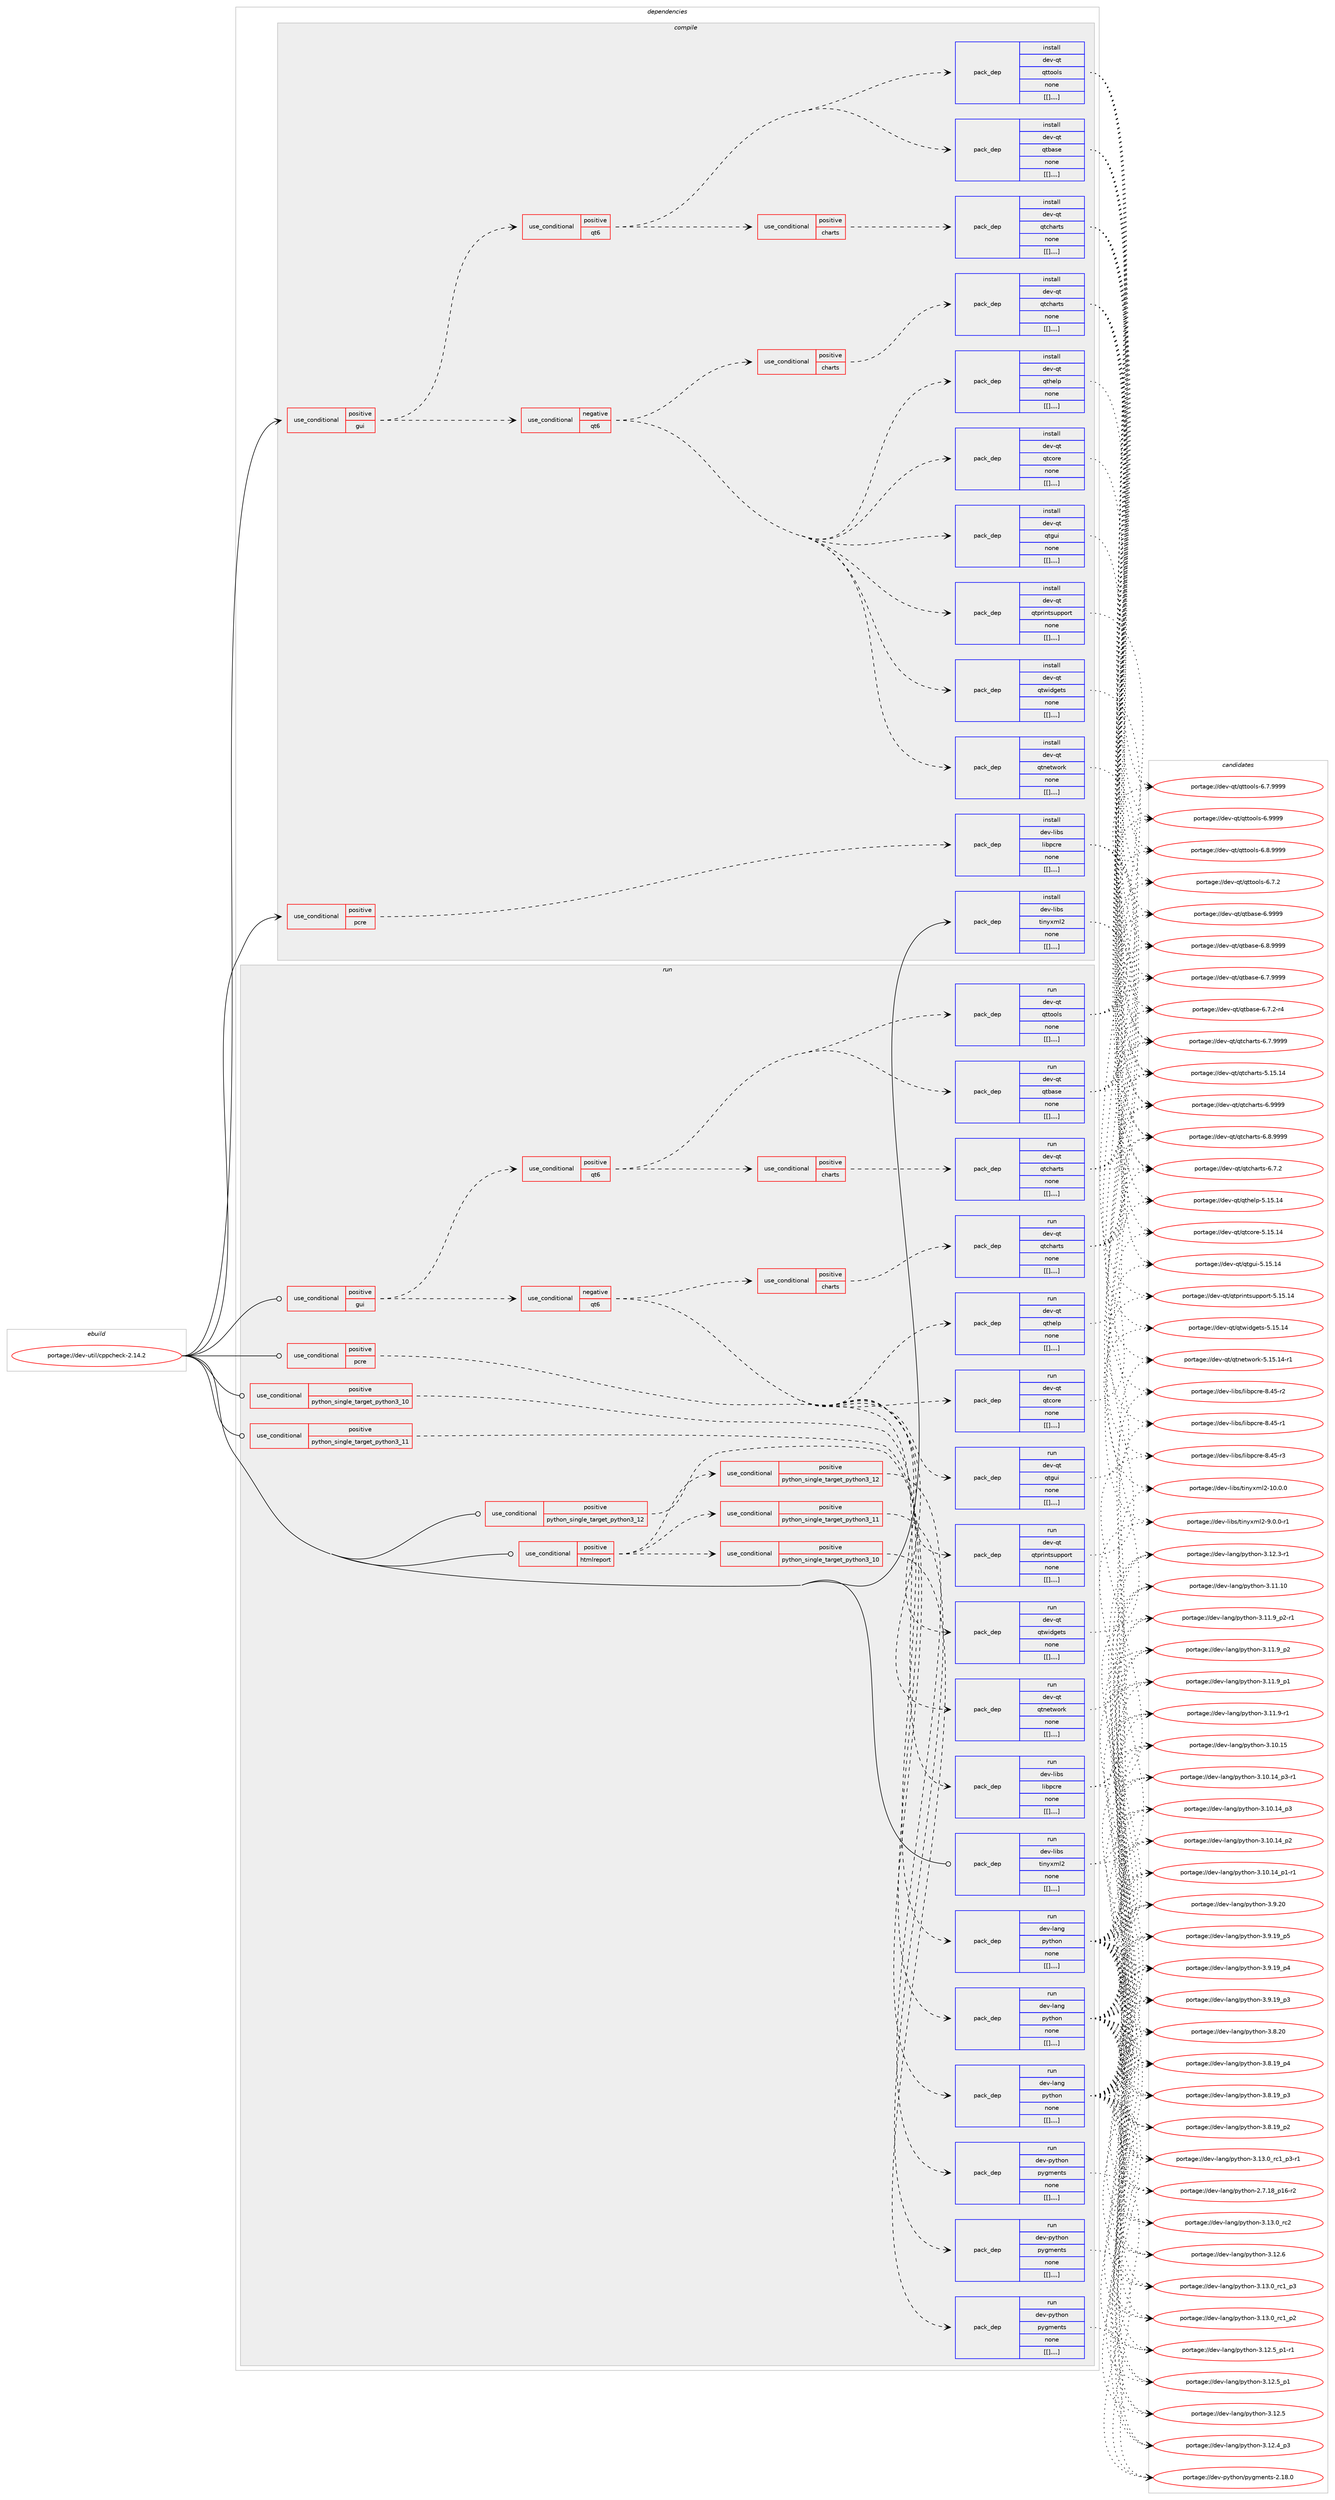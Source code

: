 digraph prolog {

# *************
# Graph options
# *************

newrank=true;
concentrate=true;
compound=true;
graph [rankdir=LR,fontname=Helvetica,fontsize=10,ranksep=1.5];#, ranksep=2.5, nodesep=0.2];
edge  [arrowhead=vee];
node  [fontname=Helvetica,fontsize=10];

# **********
# The ebuild
# **********

subgraph cluster_leftcol {
color=gray;
label=<<i>ebuild</i>>;
id [label="portage://dev-util/cppcheck-2.14.2", color=red, width=4, href="../dev-util/cppcheck-2.14.2.svg"];
}

# ****************
# The dependencies
# ****************

subgraph cluster_midcol {
color=gray;
label=<<i>dependencies</i>>;
subgraph cluster_compile {
fillcolor="#eeeeee";
style=filled;
label=<<i>compile</i>>;
subgraph cond61325 {
dependency215950 [label=<<TABLE BORDER="0" CELLBORDER="1" CELLSPACING="0" CELLPADDING="4"><TR><TD ROWSPAN="3" CELLPADDING="10">use_conditional</TD></TR><TR><TD>positive</TD></TR><TR><TD>gui</TD></TR></TABLE>>, shape=none, color=red];
subgraph cond61326 {
dependency215951 [label=<<TABLE BORDER="0" CELLBORDER="1" CELLSPACING="0" CELLPADDING="4"><TR><TD ROWSPAN="3" CELLPADDING="10">use_conditional</TD></TR><TR><TD>positive</TD></TR><TR><TD>qt6</TD></TR></TABLE>>, shape=none, color=red];
subgraph pack153229 {
dependency215952 [label=<<TABLE BORDER="0" CELLBORDER="1" CELLSPACING="0" CELLPADDING="4" WIDTH="220"><TR><TD ROWSPAN="6" CELLPADDING="30">pack_dep</TD></TR><TR><TD WIDTH="110">install</TD></TR><TR><TD>dev-qt</TD></TR><TR><TD>qtbase</TD></TR><TR><TD>none</TD></TR><TR><TD>[[],,,,]</TD></TR></TABLE>>, shape=none, color=blue];
}
dependency215951:e -> dependency215952:w [weight=20,style="dashed",arrowhead="vee"];
subgraph pack153230 {
dependency215953 [label=<<TABLE BORDER="0" CELLBORDER="1" CELLSPACING="0" CELLPADDING="4" WIDTH="220"><TR><TD ROWSPAN="6" CELLPADDING="30">pack_dep</TD></TR><TR><TD WIDTH="110">install</TD></TR><TR><TD>dev-qt</TD></TR><TR><TD>qttools</TD></TR><TR><TD>none</TD></TR><TR><TD>[[],,,,]</TD></TR></TABLE>>, shape=none, color=blue];
}
dependency215951:e -> dependency215953:w [weight=20,style="dashed",arrowhead="vee"];
subgraph cond61327 {
dependency215954 [label=<<TABLE BORDER="0" CELLBORDER="1" CELLSPACING="0" CELLPADDING="4"><TR><TD ROWSPAN="3" CELLPADDING="10">use_conditional</TD></TR><TR><TD>positive</TD></TR><TR><TD>charts</TD></TR></TABLE>>, shape=none, color=red];
subgraph pack153231 {
dependency215955 [label=<<TABLE BORDER="0" CELLBORDER="1" CELLSPACING="0" CELLPADDING="4" WIDTH="220"><TR><TD ROWSPAN="6" CELLPADDING="30">pack_dep</TD></TR><TR><TD WIDTH="110">install</TD></TR><TR><TD>dev-qt</TD></TR><TR><TD>qtcharts</TD></TR><TR><TD>none</TD></TR><TR><TD>[[],,,,]</TD></TR></TABLE>>, shape=none, color=blue];
}
dependency215954:e -> dependency215955:w [weight=20,style="dashed",arrowhead="vee"];
}
dependency215951:e -> dependency215954:w [weight=20,style="dashed",arrowhead="vee"];
}
dependency215950:e -> dependency215951:w [weight=20,style="dashed",arrowhead="vee"];
subgraph cond61328 {
dependency215956 [label=<<TABLE BORDER="0" CELLBORDER="1" CELLSPACING="0" CELLPADDING="4"><TR><TD ROWSPAN="3" CELLPADDING="10">use_conditional</TD></TR><TR><TD>negative</TD></TR><TR><TD>qt6</TD></TR></TABLE>>, shape=none, color=red];
subgraph pack153232 {
dependency215957 [label=<<TABLE BORDER="0" CELLBORDER="1" CELLSPACING="0" CELLPADDING="4" WIDTH="220"><TR><TD ROWSPAN="6" CELLPADDING="30">pack_dep</TD></TR><TR><TD WIDTH="110">install</TD></TR><TR><TD>dev-qt</TD></TR><TR><TD>qtcore</TD></TR><TR><TD>none</TD></TR><TR><TD>[[],,,,]</TD></TR></TABLE>>, shape=none, color=blue];
}
dependency215956:e -> dependency215957:w [weight=20,style="dashed",arrowhead="vee"];
subgraph pack153233 {
dependency215958 [label=<<TABLE BORDER="0" CELLBORDER="1" CELLSPACING="0" CELLPADDING="4" WIDTH="220"><TR><TD ROWSPAN="6" CELLPADDING="30">pack_dep</TD></TR><TR><TD WIDTH="110">install</TD></TR><TR><TD>dev-qt</TD></TR><TR><TD>qtgui</TD></TR><TR><TD>none</TD></TR><TR><TD>[[],,,,]</TD></TR></TABLE>>, shape=none, color=blue];
}
dependency215956:e -> dependency215958:w [weight=20,style="dashed",arrowhead="vee"];
subgraph pack153234 {
dependency215959 [label=<<TABLE BORDER="0" CELLBORDER="1" CELLSPACING="0" CELLPADDING="4" WIDTH="220"><TR><TD ROWSPAN="6" CELLPADDING="30">pack_dep</TD></TR><TR><TD WIDTH="110">install</TD></TR><TR><TD>dev-qt</TD></TR><TR><TD>qthelp</TD></TR><TR><TD>none</TD></TR><TR><TD>[[],,,,]</TD></TR></TABLE>>, shape=none, color=blue];
}
dependency215956:e -> dependency215959:w [weight=20,style="dashed",arrowhead="vee"];
subgraph pack153235 {
dependency215960 [label=<<TABLE BORDER="0" CELLBORDER="1" CELLSPACING="0" CELLPADDING="4" WIDTH="220"><TR><TD ROWSPAN="6" CELLPADDING="30">pack_dep</TD></TR><TR><TD WIDTH="110">install</TD></TR><TR><TD>dev-qt</TD></TR><TR><TD>qtnetwork</TD></TR><TR><TD>none</TD></TR><TR><TD>[[],,,,]</TD></TR></TABLE>>, shape=none, color=blue];
}
dependency215956:e -> dependency215960:w [weight=20,style="dashed",arrowhead="vee"];
subgraph pack153236 {
dependency215961 [label=<<TABLE BORDER="0" CELLBORDER="1" CELLSPACING="0" CELLPADDING="4" WIDTH="220"><TR><TD ROWSPAN="6" CELLPADDING="30">pack_dep</TD></TR><TR><TD WIDTH="110">install</TD></TR><TR><TD>dev-qt</TD></TR><TR><TD>qtprintsupport</TD></TR><TR><TD>none</TD></TR><TR><TD>[[],,,,]</TD></TR></TABLE>>, shape=none, color=blue];
}
dependency215956:e -> dependency215961:w [weight=20,style="dashed",arrowhead="vee"];
subgraph pack153237 {
dependency215962 [label=<<TABLE BORDER="0" CELLBORDER="1" CELLSPACING="0" CELLPADDING="4" WIDTH="220"><TR><TD ROWSPAN="6" CELLPADDING="30">pack_dep</TD></TR><TR><TD WIDTH="110">install</TD></TR><TR><TD>dev-qt</TD></TR><TR><TD>qtwidgets</TD></TR><TR><TD>none</TD></TR><TR><TD>[[],,,,]</TD></TR></TABLE>>, shape=none, color=blue];
}
dependency215956:e -> dependency215962:w [weight=20,style="dashed",arrowhead="vee"];
subgraph cond61329 {
dependency215963 [label=<<TABLE BORDER="0" CELLBORDER="1" CELLSPACING="0" CELLPADDING="4"><TR><TD ROWSPAN="3" CELLPADDING="10">use_conditional</TD></TR><TR><TD>positive</TD></TR><TR><TD>charts</TD></TR></TABLE>>, shape=none, color=red];
subgraph pack153238 {
dependency215964 [label=<<TABLE BORDER="0" CELLBORDER="1" CELLSPACING="0" CELLPADDING="4" WIDTH="220"><TR><TD ROWSPAN="6" CELLPADDING="30">pack_dep</TD></TR><TR><TD WIDTH="110">install</TD></TR><TR><TD>dev-qt</TD></TR><TR><TD>qtcharts</TD></TR><TR><TD>none</TD></TR><TR><TD>[[],,,,]</TD></TR></TABLE>>, shape=none, color=blue];
}
dependency215963:e -> dependency215964:w [weight=20,style="dashed",arrowhead="vee"];
}
dependency215956:e -> dependency215963:w [weight=20,style="dashed",arrowhead="vee"];
}
dependency215950:e -> dependency215956:w [weight=20,style="dashed",arrowhead="vee"];
}
id:e -> dependency215950:w [weight=20,style="solid",arrowhead="vee"];
subgraph cond61330 {
dependency215965 [label=<<TABLE BORDER="0" CELLBORDER="1" CELLSPACING="0" CELLPADDING="4"><TR><TD ROWSPAN="3" CELLPADDING="10">use_conditional</TD></TR><TR><TD>positive</TD></TR><TR><TD>pcre</TD></TR></TABLE>>, shape=none, color=red];
subgraph pack153239 {
dependency215966 [label=<<TABLE BORDER="0" CELLBORDER="1" CELLSPACING="0" CELLPADDING="4" WIDTH="220"><TR><TD ROWSPAN="6" CELLPADDING="30">pack_dep</TD></TR><TR><TD WIDTH="110">install</TD></TR><TR><TD>dev-libs</TD></TR><TR><TD>libpcre</TD></TR><TR><TD>none</TD></TR><TR><TD>[[],,,,]</TD></TR></TABLE>>, shape=none, color=blue];
}
dependency215965:e -> dependency215966:w [weight=20,style="dashed",arrowhead="vee"];
}
id:e -> dependency215965:w [weight=20,style="solid",arrowhead="vee"];
subgraph pack153240 {
dependency215967 [label=<<TABLE BORDER="0" CELLBORDER="1" CELLSPACING="0" CELLPADDING="4" WIDTH="220"><TR><TD ROWSPAN="6" CELLPADDING="30">pack_dep</TD></TR><TR><TD WIDTH="110">install</TD></TR><TR><TD>dev-libs</TD></TR><TR><TD>tinyxml2</TD></TR><TR><TD>none</TD></TR><TR><TD>[[],,,,]</TD></TR></TABLE>>, shape=none, color=blue];
}
id:e -> dependency215967:w [weight=20,style="solid",arrowhead="vee"];
}
subgraph cluster_compileandrun {
fillcolor="#eeeeee";
style=filled;
label=<<i>compile and run</i>>;
}
subgraph cluster_run {
fillcolor="#eeeeee";
style=filled;
label=<<i>run</i>>;
subgraph cond61331 {
dependency215968 [label=<<TABLE BORDER="0" CELLBORDER="1" CELLSPACING="0" CELLPADDING="4"><TR><TD ROWSPAN="3" CELLPADDING="10">use_conditional</TD></TR><TR><TD>positive</TD></TR><TR><TD>gui</TD></TR></TABLE>>, shape=none, color=red];
subgraph cond61332 {
dependency215969 [label=<<TABLE BORDER="0" CELLBORDER="1" CELLSPACING="0" CELLPADDING="4"><TR><TD ROWSPAN="3" CELLPADDING="10">use_conditional</TD></TR><TR><TD>positive</TD></TR><TR><TD>qt6</TD></TR></TABLE>>, shape=none, color=red];
subgraph pack153241 {
dependency215970 [label=<<TABLE BORDER="0" CELLBORDER="1" CELLSPACING="0" CELLPADDING="4" WIDTH="220"><TR><TD ROWSPAN="6" CELLPADDING="30">pack_dep</TD></TR><TR><TD WIDTH="110">run</TD></TR><TR><TD>dev-qt</TD></TR><TR><TD>qtbase</TD></TR><TR><TD>none</TD></TR><TR><TD>[[],,,,]</TD></TR></TABLE>>, shape=none, color=blue];
}
dependency215969:e -> dependency215970:w [weight=20,style="dashed",arrowhead="vee"];
subgraph pack153242 {
dependency215971 [label=<<TABLE BORDER="0" CELLBORDER="1" CELLSPACING="0" CELLPADDING="4" WIDTH="220"><TR><TD ROWSPAN="6" CELLPADDING="30">pack_dep</TD></TR><TR><TD WIDTH="110">run</TD></TR><TR><TD>dev-qt</TD></TR><TR><TD>qttools</TD></TR><TR><TD>none</TD></TR><TR><TD>[[],,,,]</TD></TR></TABLE>>, shape=none, color=blue];
}
dependency215969:e -> dependency215971:w [weight=20,style="dashed",arrowhead="vee"];
subgraph cond61333 {
dependency215972 [label=<<TABLE BORDER="0" CELLBORDER="1" CELLSPACING="0" CELLPADDING="4"><TR><TD ROWSPAN="3" CELLPADDING="10">use_conditional</TD></TR><TR><TD>positive</TD></TR><TR><TD>charts</TD></TR></TABLE>>, shape=none, color=red];
subgraph pack153243 {
dependency215973 [label=<<TABLE BORDER="0" CELLBORDER="1" CELLSPACING="0" CELLPADDING="4" WIDTH="220"><TR><TD ROWSPAN="6" CELLPADDING="30">pack_dep</TD></TR><TR><TD WIDTH="110">run</TD></TR><TR><TD>dev-qt</TD></TR><TR><TD>qtcharts</TD></TR><TR><TD>none</TD></TR><TR><TD>[[],,,,]</TD></TR></TABLE>>, shape=none, color=blue];
}
dependency215972:e -> dependency215973:w [weight=20,style="dashed",arrowhead="vee"];
}
dependency215969:e -> dependency215972:w [weight=20,style="dashed",arrowhead="vee"];
}
dependency215968:e -> dependency215969:w [weight=20,style="dashed",arrowhead="vee"];
subgraph cond61334 {
dependency215974 [label=<<TABLE BORDER="0" CELLBORDER="1" CELLSPACING="0" CELLPADDING="4"><TR><TD ROWSPAN="3" CELLPADDING="10">use_conditional</TD></TR><TR><TD>negative</TD></TR><TR><TD>qt6</TD></TR></TABLE>>, shape=none, color=red];
subgraph pack153244 {
dependency215975 [label=<<TABLE BORDER="0" CELLBORDER="1" CELLSPACING="0" CELLPADDING="4" WIDTH="220"><TR><TD ROWSPAN="6" CELLPADDING="30">pack_dep</TD></TR><TR><TD WIDTH="110">run</TD></TR><TR><TD>dev-qt</TD></TR><TR><TD>qtcore</TD></TR><TR><TD>none</TD></TR><TR><TD>[[],,,,]</TD></TR></TABLE>>, shape=none, color=blue];
}
dependency215974:e -> dependency215975:w [weight=20,style="dashed",arrowhead="vee"];
subgraph pack153245 {
dependency215976 [label=<<TABLE BORDER="0" CELLBORDER="1" CELLSPACING="0" CELLPADDING="4" WIDTH="220"><TR><TD ROWSPAN="6" CELLPADDING="30">pack_dep</TD></TR><TR><TD WIDTH="110">run</TD></TR><TR><TD>dev-qt</TD></TR><TR><TD>qtgui</TD></TR><TR><TD>none</TD></TR><TR><TD>[[],,,,]</TD></TR></TABLE>>, shape=none, color=blue];
}
dependency215974:e -> dependency215976:w [weight=20,style="dashed",arrowhead="vee"];
subgraph pack153246 {
dependency215977 [label=<<TABLE BORDER="0" CELLBORDER="1" CELLSPACING="0" CELLPADDING="4" WIDTH="220"><TR><TD ROWSPAN="6" CELLPADDING="30">pack_dep</TD></TR><TR><TD WIDTH="110">run</TD></TR><TR><TD>dev-qt</TD></TR><TR><TD>qthelp</TD></TR><TR><TD>none</TD></TR><TR><TD>[[],,,,]</TD></TR></TABLE>>, shape=none, color=blue];
}
dependency215974:e -> dependency215977:w [weight=20,style="dashed",arrowhead="vee"];
subgraph pack153247 {
dependency215978 [label=<<TABLE BORDER="0" CELLBORDER="1" CELLSPACING="0" CELLPADDING="4" WIDTH="220"><TR><TD ROWSPAN="6" CELLPADDING="30">pack_dep</TD></TR><TR><TD WIDTH="110">run</TD></TR><TR><TD>dev-qt</TD></TR><TR><TD>qtnetwork</TD></TR><TR><TD>none</TD></TR><TR><TD>[[],,,,]</TD></TR></TABLE>>, shape=none, color=blue];
}
dependency215974:e -> dependency215978:w [weight=20,style="dashed",arrowhead="vee"];
subgraph pack153248 {
dependency215979 [label=<<TABLE BORDER="0" CELLBORDER="1" CELLSPACING="0" CELLPADDING="4" WIDTH="220"><TR><TD ROWSPAN="6" CELLPADDING="30">pack_dep</TD></TR><TR><TD WIDTH="110">run</TD></TR><TR><TD>dev-qt</TD></TR><TR><TD>qtprintsupport</TD></TR><TR><TD>none</TD></TR><TR><TD>[[],,,,]</TD></TR></TABLE>>, shape=none, color=blue];
}
dependency215974:e -> dependency215979:w [weight=20,style="dashed",arrowhead="vee"];
subgraph pack153249 {
dependency215980 [label=<<TABLE BORDER="0" CELLBORDER="1" CELLSPACING="0" CELLPADDING="4" WIDTH="220"><TR><TD ROWSPAN="6" CELLPADDING="30">pack_dep</TD></TR><TR><TD WIDTH="110">run</TD></TR><TR><TD>dev-qt</TD></TR><TR><TD>qtwidgets</TD></TR><TR><TD>none</TD></TR><TR><TD>[[],,,,]</TD></TR></TABLE>>, shape=none, color=blue];
}
dependency215974:e -> dependency215980:w [weight=20,style="dashed",arrowhead="vee"];
subgraph cond61335 {
dependency215981 [label=<<TABLE BORDER="0" CELLBORDER="1" CELLSPACING="0" CELLPADDING="4"><TR><TD ROWSPAN="3" CELLPADDING="10">use_conditional</TD></TR><TR><TD>positive</TD></TR><TR><TD>charts</TD></TR></TABLE>>, shape=none, color=red];
subgraph pack153250 {
dependency215982 [label=<<TABLE BORDER="0" CELLBORDER="1" CELLSPACING="0" CELLPADDING="4" WIDTH="220"><TR><TD ROWSPAN="6" CELLPADDING="30">pack_dep</TD></TR><TR><TD WIDTH="110">run</TD></TR><TR><TD>dev-qt</TD></TR><TR><TD>qtcharts</TD></TR><TR><TD>none</TD></TR><TR><TD>[[],,,,]</TD></TR></TABLE>>, shape=none, color=blue];
}
dependency215981:e -> dependency215982:w [weight=20,style="dashed",arrowhead="vee"];
}
dependency215974:e -> dependency215981:w [weight=20,style="dashed",arrowhead="vee"];
}
dependency215968:e -> dependency215974:w [weight=20,style="dashed",arrowhead="vee"];
}
id:e -> dependency215968:w [weight=20,style="solid",arrowhead="odot"];
subgraph cond61336 {
dependency215983 [label=<<TABLE BORDER="0" CELLBORDER="1" CELLSPACING="0" CELLPADDING="4"><TR><TD ROWSPAN="3" CELLPADDING="10">use_conditional</TD></TR><TR><TD>positive</TD></TR><TR><TD>htmlreport</TD></TR></TABLE>>, shape=none, color=red];
subgraph cond61337 {
dependency215984 [label=<<TABLE BORDER="0" CELLBORDER="1" CELLSPACING="0" CELLPADDING="4"><TR><TD ROWSPAN="3" CELLPADDING="10">use_conditional</TD></TR><TR><TD>positive</TD></TR><TR><TD>python_single_target_python3_10</TD></TR></TABLE>>, shape=none, color=red];
subgraph pack153251 {
dependency215985 [label=<<TABLE BORDER="0" CELLBORDER="1" CELLSPACING="0" CELLPADDING="4" WIDTH="220"><TR><TD ROWSPAN="6" CELLPADDING="30">pack_dep</TD></TR><TR><TD WIDTH="110">run</TD></TR><TR><TD>dev-python</TD></TR><TR><TD>pygments</TD></TR><TR><TD>none</TD></TR><TR><TD>[[],,,,]</TD></TR></TABLE>>, shape=none, color=blue];
}
dependency215984:e -> dependency215985:w [weight=20,style="dashed",arrowhead="vee"];
}
dependency215983:e -> dependency215984:w [weight=20,style="dashed",arrowhead="vee"];
subgraph cond61338 {
dependency215986 [label=<<TABLE BORDER="0" CELLBORDER="1" CELLSPACING="0" CELLPADDING="4"><TR><TD ROWSPAN="3" CELLPADDING="10">use_conditional</TD></TR><TR><TD>positive</TD></TR><TR><TD>python_single_target_python3_11</TD></TR></TABLE>>, shape=none, color=red];
subgraph pack153252 {
dependency215987 [label=<<TABLE BORDER="0" CELLBORDER="1" CELLSPACING="0" CELLPADDING="4" WIDTH="220"><TR><TD ROWSPAN="6" CELLPADDING="30">pack_dep</TD></TR><TR><TD WIDTH="110">run</TD></TR><TR><TD>dev-python</TD></TR><TR><TD>pygments</TD></TR><TR><TD>none</TD></TR><TR><TD>[[],,,,]</TD></TR></TABLE>>, shape=none, color=blue];
}
dependency215986:e -> dependency215987:w [weight=20,style="dashed",arrowhead="vee"];
}
dependency215983:e -> dependency215986:w [weight=20,style="dashed",arrowhead="vee"];
subgraph cond61339 {
dependency215988 [label=<<TABLE BORDER="0" CELLBORDER="1" CELLSPACING="0" CELLPADDING="4"><TR><TD ROWSPAN="3" CELLPADDING="10">use_conditional</TD></TR><TR><TD>positive</TD></TR><TR><TD>python_single_target_python3_12</TD></TR></TABLE>>, shape=none, color=red];
subgraph pack153253 {
dependency215989 [label=<<TABLE BORDER="0" CELLBORDER="1" CELLSPACING="0" CELLPADDING="4" WIDTH="220"><TR><TD ROWSPAN="6" CELLPADDING="30">pack_dep</TD></TR><TR><TD WIDTH="110">run</TD></TR><TR><TD>dev-python</TD></TR><TR><TD>pygments</TD></TR><TR><TD>none</TD></TR><TR><TD>[[],,,,]</TD></TR></TABLE>>, shape=none, color=blue];
}
dependency215988:e -> dependency215989:w [weight=20,style="dashed",arrowhead="vee"];
}
dependency215983:e -> dependency215988:w [weight=20,style="dashed",arrowhead="vee"];
}
id:e -> dependency215983:w [weight=20,style="solid",arrowhead="odot"];
subgraph cond61340 {
dependency215990 [label=<<TABLE BORDER="0" CELLBORDER="1" CELLSPACING="0" CELLPADDING="4"><TR><TD ROWSPAN="3" CELLPADDING="10">use_conditional</TD></TR><TR><TD>positive</TD></TR><TR><TD>pcre</TD></TR></TABLE>>, shape=none, color=red];
subgraph pack153254 {
dependency215991 [label=<<TABLE BORDER="0" CELLBORDER="1" CELLSPACING="0" CELLPADDING="4" WIDTH="220"><TR><TD ROWSPAN="6" CELLPADDING="30">pack_dep</TD></TR><TR><TD WIDTH="110">run</TD></TR><TR><TD>dev-libs</TD></TR><TR><TD>libpcre</TD></TR><TR><TD>none</TD></TR><TR><TD>[[],,,,]</TD></TR></TABLE>>, shape=none, color=blue];
}
dependency215990:e -> dependency215991:w [weight=20,style="dashed",arrowhead="vee"];
}
id:e -> dependency215990:w [weight=20,style="solid",arrowhead="odot"];
subgraph cond61341 {
dependency215992 [label=<<TABLE BORDER="0" CELLBORDER="1" CELLSPACING="0" CELLPADDING="4"><TR><TD ROWSPAN="3" CELLPADDING="10">use_conditional</TD></TR><TR><TD>positive</TD></TR><TR><TD>python_single_target_python3_10</TD></TR></TABLE>>, shape=none, color=red];
subgraph pack153255 {
dependency215993 [label=<<TABLE BORDER="0" CELLBORDER="1" CELLSPACING="0" CELLPADDING="4" WIDTH="220"><TR><TD ROWSPAN="6" CELLPADDING="30">pack_dep</TD></TR><TR><TD WIDTH="110">run</TD></TR><TR><TD>dev-lang</TD></TR><TR><TD>python</TD></TR><TR><TD>none</TD></TR><TR><TD>[[],,,,]</TD></TR></TABLE>>, shape=none, color=blue];
}
dependency215992:e -> dependency215993:w [weight=20,style="dashed",arrowhead="vee"];
}
id:e -> dependency215992:w [weight=20,style="solid",arrowhead="odot"];
subgraph cond61342 {
dependency215994 [label=<<TABLE BORDER="0" CELLBORDER="1" CELLSPACING="0" CELLPADDING="4"><TR><TD ROWSPAN="3" CELLPADDING="10">use_conditional</TD></TR><TR><TD>positive</TD></TR><TR><TD>python_single_target_python3_11</TD></TR></TABLE>>, shape=none, color=red];
subgraph pack153256 {
dependency215995 [label=<<TABLE BORDER="0" CELLBORDER="1" CELLSPACING="0" CELLPADDING="4" WIDTH="220"><TR><TD ROWSPAN="6" CELLPADDING="30">pack_dep</TD></TR><TR><TD WIDTH="110">run</TD></TR><TR><TD>dev-lang</TD></TR><TR><TD>python</TD></TR><TR><TD>none</TD></TR><TR><TD>[[],,,,]</TD></TR></TABLE>>, shape=none, color=blue];
}
dependency215994:e -> dependency215995:w [weight=20,style="dashed",arrowhead="vee"];
}
id:e -> dependency215994:w [weight=20,style="solid",arrowhead="odot"];
subgraph cond61343 {
dependency215996 [label=<<TABLE BORDER="0" CELLBORDER="1" CELLSPACING="0" CELLPADDING="4"><TR><TD ROWSPAN="3" CELLPADDING="10">use_conditional</TD></TR><TR><TD>positive</TD></TR><TR><TD>python_single_target_python3_12</TD></TR></TABLE>>, shape=none, color=red];
subgraph pack153257 {
dependency215997 [label=<<TABLE BORDER="0" CELLBORDER="1" CELLSPACING="0" CELLPADDING="4" WIDTH="220"><TR><TD ROWSPAN="6" CELLPADDING="30">pack_dep</TD></TR><TR><TD WIDTH="110">run</TD></TR><TR><TD>dev-lang</TD></TR><TR><TD>python</TD></TR><TR><TD>none</TD></TR><TR><TD>[[],,,,]</TD></TR></TABLE>>, shape=none, color=blue];
}
dependency215996:e -> dependency215997:w [weight=20,style="dashed",arrowhead="vee"];
}
id:e -> dependency215996:w [weight=20,style="solid",arrowhead="odot"];
subgraph pack153258 {
dependency215998 [label=<<TABLE BORDER="0" CELLBORDER="1" CELLSPACING="0" CELLPADDING="4" WIDTH="220"><TR><TD ROWSPAN="6" CELLPADDING="30">pack_dep</TD></TR><TR><TD WIDTH="110">run</TD></TR><TR><TD>dev-libs</TD></TR><TR><TD>tinyxml2</TD></TR><TR><TD>none</TD></TR><TR><TD>[[],,,,]</TD></TR></TABLE>>, shape=none, color=blue];
}
id:e -> dependency215998:w [weight=20,style="solid",arrowhead="odot"];
}
}

# **************
# The candidates
# **************

subgraph cluster_choices {
rank=same;
color=gray;
label=<<i>candidates</i>>;

subgraph choice153229 {
color=black;
nodesep=1;
choice1001011184511311647113116989711510145544657575757 [label="portage://dev-qt/qtbase-6.9999", color=red, width=4,href="../dev-qt/qtbase-6.9999.svg"];
choice10010111845113116471131169897115101455446564657575757 [label="portage://dev-qt/qtbase-6.8.9999", color=red, width=4,href="../dev-qt/qtbase-6.8.9999.svg"];
choice10010111845113116471131169897115101455446554657575757 [label="portage://dev-qt/qtbase-6.7.9999", color=red, width=4,href="../dev-qt/qtbase-6.7.9999.svg"];
choice100101118451131164711311698971151014554465546504511452 [label="portage://dev-qt/qtbase-6.7.2-r4", color=red, width=4,href="../dev-qt/qtbase-6.7.2-r4.svg"];
dependency215952:e -> choice1001011184511311647113116989711510145544657575757:w [style=dotted,weight="100"];
dependency215952:e -> choice10010111845113116471131169897115101455446564657575757:w [style=dotted,weight="100"];
dependency215952:e -> choice10010111845113116471131169897115101455446554657575757:w [style=dotted,weight="100"];
dependency215952:e -> choice100101118451131164711311698971151014554465546504511452:w [style=dotted,weight="100"];
}
subgraph choice153230 {
color=black;
nodesep=1;
choice100101118451131164711311611611111110811545544657575757 [label="portage://dev-qt/qttools-6.9999", color=red, width=4,href="../dev-qt/qttools-6.9999.svg"];
choice1001011184511311647113116116111111108115455446564657575757 [label="portage://dev-qt/qttools-6.8.9999", color=red, width=4,href="../dev-qt/qttools-6.8.9999.svg"];
choice1001011184511311647113116116111111108115455446554657575757 [label="portage://dev-qt/qttools-6.7.9999", color=red, width=4,href="../dev-qt/qttools-6.7.9999.svg"];
choice1001011184511311647113116116111111108115455446554650 [label="portage://dev-qt/qttools-6.7.2", color=red, width=4,href="../dev-qt/qttools-6.7.2.svg"];
dependency215953:e -> choice100101118451131164711311611611111110811545544657575757:w [style=dotted,weight="100"];
dependency215953:e -> choice1001011184511311647113116116111111108115455446564657575757:w [style=dotted,weight="100"];
dependency215953:e -> choice1001011184511311647113116116111111108115455446554657575757:w [style=dotted,weight="100"];
dependency215953:e -> choice1001011184511311647113116116111111108115455446554650:w [style=dotted,weight="100"];
}
subgraph choice153231 {
color=black;
nodesep=1;
choice1001011184511311647113116991049711411611545544657575757 [label="portage://dev-qt/qtcharts-6.9999", color=red, width=4,href="../dev-qt/qtcharts-6.9999.svg"];
choice10010111845113116471131169910497114116115455446564657575757 [label="portage://dev-qt/qtcharts-6.8.9999", color=red, width=4,href="../dev-qt/qtcharts-6.8.9999.svg"];
choice10010111845113116471131169910497114116115455446554657575757 [label="portage://dev-qt/qtcharts-6.7.9999", color=red, width=4,href="../dev-qt/qtcharts-6.7.9999.svg"];
choice10010111845113116471131169910497114116115455446554650 [label="portage://dev-qt/qtcharts-6.7.2", color=red, width=4,href="../dev-qt/qtcharts-6.7.2.svg"];
choice100101118451131164711311699104971141161154553464953464952 [label="portage://dev-qt/qtcharts-5.15.14", color=red, width=4,href="../dev-qt/qtcharts-5.15.14.svg"];
dependency215955:e -> choice1001011184511311647113116991049711411611545544657575757:w [style=dotted,weight="100"];
dependency215955:e -> choice10010111845113116471131169910497114116115455446564657575757:w [style=dotted,weight="100"];
dependency215955:e -> choice10010111845113116471131169910497114116115455446554657575757:w [style=dotted,weight="100"];
dependency215955:e -> choice10010111845113116471131169910497114116115455446554650:w [style=dotted,weight="100"];
dependency215955:e -> choice100101118451131164711311699104971141161154553464953464952:w [style=dotted,weight="100"];
}
subgraph choice153232 {
color=black;
nodesep=1;
choice1001011184511311647113116991111141014553464953464952 [label="portage://dev-qt/qtcore-5.15.14", color=red, width=4,href="../dev-qt/qtcore-5.15.14.svg"];
dependency215957:e -> choice1001011184511311647113116991111141014553464953464952:w [style=dotted,weight="100"];
}
subgraph choice153233 {
color=black;
nodesep=1;
choice10010111845113116471131161031171054553464953464952 [label="portage://dev-qt/qtgui-5.15.14", color=red, width=4,href="../dev-qt/qtgui-5.15.14.svg"];
dependency215958:e -> choice10010111845113116471131161031171054553464953464952:w [style=dotted,weight="100"];
}
subgraph choice153234 {
color=black;
nodesep=1;
choice10010111845113116471131161041011081124553464953464952 [label="portage://dev-qt/qthelp-5.15.14", color=red, width=4,href="../dev-qt/qthelp-5.15.14.svg"];
dependency215959:e -> choice10010111845113116471131161041011081124553464953464952:w [style=dotted,weight="100"];
}
subgraph choice153235 {
color=black;
nodesep=1;
choice100101118451131164711311611010111611911111410745534649534649524511449 [label="portage://dev-qt/qtnetwork-5.15.14-r1", color=red, width=4,href="../dev-qt/qtnetwork-5.15.14-r1.svg"];
dependency215960:e -> choice100101118451131164711311611010111611911111410745534649534649524511449:w [style=dotted,weight="100"];
}
subgraph choice153236 {
color=black;
nodesep=1;
choice10010111845113116471131161121141051101161151171121121111141164553464953464952 [label="portage://dev-qt/qtprintsupport-5.15.14", color=red, width=4,href="../dev-qt/qtprintsupport-5.15.14.svg"];
dependency215961:e -> choice10010111845113116471131161121141051101161151171121121111141164553464953464952:w [style=dotted,weight="100"];
}
subgraph choice153237 {
color=black;
nodesep=1;
choice10010111845113116471131161191051001031011161154553464953464952 [label="portage://dev-qt/qtwidgets-5.15.14", color=red, width=4,href="../dev-qt/qtwidgets-5.15.14.svg"];
dependency215962:e -> choice10010111845113116471131161191051001031011161154553464953464952:w [style=dotted,weight="100"];
}
subgraph choice153238 {
color=black;
nodesep=1;
choice1001011184511311647113116991049711411611545544657575757 [label="portage://dev-qt/qtcharts-6.9999", color=red, width=4,href="../dev-qt/qtcharts-6.9999.svg"];
choice10010111845113116471131169910497114116115455446564657575757 [label="portage://dev-qt/qtcharts-6.8.9999", color=red, width=4,href="../dev-qt/qtcharts-6.8.9999.svg"];
choice10010111845113116471131169910497114116115455446554657575757 [label="portage://dev-qt/qtcharts-6.7.9999", color=red, width=4,href="../dev-qt/qtcharts-6.7.9999.svg"];
choice10010111845113116471131169910497114116115455446554650 [label="portage://dev-qt/qtcharts-6.7.2", color=red, width=4,href="../dev-qt/qtcharts-6.7.2.svg"];
choice100101118451131164711311699104971141161154553464953464952 [label="portage://dev-qt/qtcharts-5.15.14", color=red, width=4,href="../dev-qt/qtcharts-5.15.14.svg"];
dependency215964:e -> choice1001011184511311647113116991049711411611545544657575757:w [style=dotted,weight="100"];
dependency215964:e -> choice10010111845113116471131169910497114116115455446564657575757:w [style=dotted,weight="100"];
dependency215964:e -> choice10010111845113116471131169910497114116115455446554657575757:w [style=dotted,weight="100"];
dependency215964:e -> choice10010111845113116471131169910497114116115455446554650:w [style=dotted,weight="100"];
dependency215964:e -> choice100101118451131164711311699104971141161154553464953464952:w [style=dotted,weight="100"];
}
subgraph choice153239 {
color=black;
nodesep=1;
choice100101118451081059811547108105981129911410145564652534511451 [label="portage://dev-libs/libpcre-8.45-r3", color=red, width=4,href="../dev-libs/libpcre-8.45-r3.svg"];
choice100101118451081059811547108105981129911410145564652534511450 [label="portage://dev-libs/libpcre-8.45-r2", color=red, width=4,href="../dev-libs/libpcre-8.45-r2.svg"];
choice100101118451081059811547108105981129911410145564652534511449 [label="portage://dev-libs/libpcre-8.45-r1", color=red, width=4,href="../dev-libs/libpcre-8.45-r1.svg"];
dependency215966:e -> choice100101118451081059811547108105981129911410145564652534511451:w [style=dotted,weight="100"];
dependency215966:e -> choice100101118451081059811547108105981129911410145564652534511450:w [style=dotted,weight="100"];
dependency215966:e -> choice100101118451081059811547108105981129911410145564652534511449:w [style=dotted,weight="100"];
}
subgraph choice153240 {
color=black;
nodesep=1;
choice1001011184510810598115471161051101211201091085045494846484648 [label="portage://dev-libs/tinyxml2-10.0.0", color=red, width=4,href="../dev-libs/tinyxml2-10.0.0.svg"];
choice100101118451081059811547116105110121120109108504557464846484511449 [label="portage://dev-libs/tinyxml2-9.0.0-r1", color=red, width=4,href="../dev-libs/tinyxml2-9.0.0-r1.svg"];
dependency215967:e -> choice1001011184510810598115471161051101211201091085045494846484648:w [style=dotted,weight="100"];
dependency215967:e -> choice100101118451081059811547116105110121120109108504557464846484511449:w [style=dotted,weight="100"];
}
subgraph choice153241 {
color=black;
nodesep=1;
choice1001011184511311647113116989711510145544657575757 [label="portage://dev-qt/qtbase-6.9999", color=red, width=4,href="../dev-qt/qtbase-6.9999.svg"];
choice10010111845113116471131169897115101455446564657575757 [label="portage://dev-qt/qtbase-6.8.9999", color=red, width=4,href="../dev-qt/qtbase-6.8.9999.svg"];
choice10010111845113116471131169897115101455446554657575757 [label="portage://dev-qt/qtbase-6.7.9999", color=red, width=4,href="../dev-qt/qtbase-6.7.9999.svg"];
choice100101118451131164711311698971151014554465546504511452 [label="portage://dev-qt/qtbase-6.7.2-r4", color=red, width=4,href="../dev-qt/qtbase-6.7.2-r4.svg"];
dependency215970:e -> choice1001011184511311647113116989711510145544657575757:w [style=dotted,weight="100"];
dependency215970:e -> choice10010111845113116471131169897115101455446564657575757:w [style=dotted,weight="100"];
dependency215970:e -> choice10010111845113116471131169897115101455446554657575757:w [style=dotted,weight="100"];
dependency215970:e -> choice100101118451131164711311698971151014554465546504511452:w [style=dotted,weight="100"];
}
subgraph choice153242 {
color=black;
nodesep=1;
choice100101118451131164711311611611111110811545544657575757 [label="portage://dev-qt/qttools-6.9999", color=red, width=4,href="../dev-qt/qttools-6.9999.svg"];
choice1001011184511311647113116116111111108115455446564657575757 [label="portage://dev-qt/qttools-6.8.9999", color=red, width=4,href="../dev-qt/qttools-6.8.9999.svg"];
choice1001011184511311647113116116111111108115455446554657575757 [label="portage://dev-qt/qttools-6.7.9999", color=red, width=4,href="../dev-qt/qttools-6.7.9999.svg"];
choice1001011184511311647113116116111111108115455446554650 [label="portage://dev-qt/qttools-6.7.2", color=red, width=4,href="../dev-qt/qttools-6.7.2.svg"];
dependency215971:e -> choice100101118451131164711311611611111110811545544657575757:w [style=dotted,weight="100"];
dependency215971:e -> choice1001011184511311647113116116111111108115455446564657575757:w [style=dotted,weight="100"];
dependency215971:e -> choice1001011184511311647113116116111111108115455446554657575757:w [style=dotted,weight="100"];
dependency215971:e -> choice1001011184511311647113116116111111108115455446554650:w [style=dotted,weight="100"];
}
subgraph choice153243 {
color=black;
nodesep=1;
choice1001011184511311647113116991049711411611545544657575757 [label="portage://dev-qt/qtcharts-6.9999", color=red, width=4,href="../dev-qt/qtcharts-6.9999.svg"];
choice10010111845113116471131169910497114116115455446564657575757 [label="portage://dev-qt/qtcharts-6.8.9999", color=red, width=4,href="../dev-qt/qtcharts-6.8.9999.svg"];
choice10010111845113116471131169910497114116115455446554657575757 [label="portage://dev-qt/qtcharts-6.7.9999", color=red, width=4,href="../dev-qt/qtcharts-6.7.9999.svg"];
choice10010111845113116471131169910497114116115455446554650 [label="portage://dev-qt/qtcharts-6.7.2", color=red, width=4,href="../dev-qt/qtcharts-6.7.2.svg"];
choice100101118451131164711311699104971141161154553464953464952 [label="portage://dev-qt/qtcharts-5.15.14", color=red, width=4,href="../dev-qt/qtcharts-5.15.14.svg"];
dependency215973:e -> choice1001011184511311647113116991049711411611545544657575757:w [style=dotted,weight="100"];
dependency215973:e -> choice10010111845113116471131169910497114116115455446564657575757:w [style=dotted,weight="100"];
dependency215973:e -> choice10010111845113116471131169910497114116115455446554657575757:w [style=dotted,weight="100"];
dependency215973:e -> choice10010111845113116471131169910497114116115455446554650:w [style=dotted,weight="100"];
dependency215973:e -> choice100101118451131164711311699104971141161154553464953464952:w [style=dotted,weight="100"];
}
subgraph choice153244 {
color=black;
nodesep=1;
choice1001011184511311647113116991111141014553464953464952 [label="portage://dev-qt/qtcore-5.15.14", color=red, width=4,href="../dev-qt/qtcore-5.15.14.svg"];
dependency215975:e -> choice1001011184511311647113116991111141014553464953464952:w [style=dotted,weight="100"];
}
subgraph choice153245 {
color=black;
nodesep=1;
choice10010111845113116471131161031171054553464953464952 [label="portage://dev-qt/qtgui-5.15.14", color=red, width=4,href="../dev-qt/qtgui-5.15.14.svg"];
dependency215976:e -> choice10010111845113116471131161031171054553464953464952:w [style=dotted,weight="100"];
}
subgraph choice153246 {
color=black;
nodesep=1;
choice10010111845113116471131161041011081124553464953464952 [label="portage://dev-qt/qthelp-5.15.14", color=red, width=4,href="../dev-qt/qthelp-5.15.14.svg"];
dependency215977:e -> choice10010111845113116471131161041011081124553464953464952:w [style=dotted,weight="100"];
}
subgraph choice153247 {
color=black;
nodesep=1;
choice100101118451131164711311611010111611911111410745534649534649524511449 [label="portage://dev-qt/qtnetwork-5.15.14-r1", color=red, width=4,href="../dev-qt/qtnetwork-5.15.14-r1.svg"];
dependency215978:e -> choice100101118451131164711311611010111611911111410745534649534649524511449:w [style=dotted,weight="100"];
}
subgraph choice153248 {
color=black;
nodesep=1;
choice10010111845113116471131161121141051101161151171121121111141164553464953464952 [label="portage://dev-qt/qtprintsupport-5.15.14", color=red, width=4,href="../dev-qt/qtprintsupport-5.15.14.svg"];
dependency215979:e -> choice10010111845113116471131161121141051101161151171121121111141164553464953464952:w [style=dotted,weight="100"];
}
subgraph choice153249 {
color=black;
nodesep=1;
choice10010111845113116471131161191051001031011161154553464953464952 [label="portage://dev-qt/qtwidgets-5.15.14", color=red, width=4,href="../dev-qt/qtwidgets-5.15.14.svg"];
dependency215980:e -> choice10010111845113116471131161191051001031011161154553464953464952:w [style=dotted,weight="100"];
}
subgraph choice153250 {
color=black;
nodesep=1;
choice1001011184511311647113116991049711411611545544657575757 [label="portage://dev-qt/qtcharts-6.9999", color=red, width=4,href="../dev-qt/qtcharts-6.9999.svg"];
choice10010111845113116471131169910497114116115455446564657575757 [label="portage://dev-qt/qtcharts-6.8.9999", color=red, width=4,href="../dev-qt/qtcharts-6.8.9999.svg"];
choice10010111845113116471131169910497114116115455446554657575757 [label="portage://dev-qt/qtcharts-6.7.9999", color=red, width=4,href="../dev-qt/qtcharts-6.7.9999.svg"];
choice10010111845113116471131169910497114116115455446554650 [label="portage://dev-qt/qtcharts-6.7.2", color=red, width=4,href="../dev-qt/qtcharts-6.7.2.svg"];
choice100101118451131164711311699104971141161154553464953464952 [label="portage://dev-qt/qtcharts-5.15.14", color=red, width=4,href="../dev-qt/qtcharts-5.15.14.svg"];
dependency215982:e -> choice1001011184511311647113116991049711411611545544657575757:w [style=dotted,weight="100"];
dependency215982:e -> choice10010111845113116471131169910497114116115455446564657575757:w [style=dotted,weight="100"];
dependency215982:e -> choice10010111845113116471131169910497114116115455446554657575757:w [style=dotted,weight="100"];
dependency215982:e -> choice10010111845113116471131169910497114116115455446554650:w [style=dotted,weight="100"];
dependency215982:e -> choice100101118451131164711311699104971141161154553464953464952:w [style=dotted,weight="100"];
}
subgraph choice153251 {
color=black;
nodesep=1;
choice100101118451121211161041111104711212110310910111011611545504649564648 [label="portage://dev-python/pygments-2.18.0", color=red, width=4,href="../dev-python/pygments-2.18.0.svg"];
dependency215985:e -> choice100101118451121211161041111104711212110310910111011611545504649564648:w [style=dotted,weight="100"];
}
subgraph choice153252 {
color=black;
nodesep=1;
choice100101118451121211161041111104711212110310910111011611545504649564648 [label="portage://dev-python/pygments-2.18.0", color=red, width=4,href="../dev-python/pygments-2.18.0.svg"];
dependency215987:e -> choice100101118451121211161041111104711212110310910111011611545504649564648:w [style=dotted,weight="100"];
}
subgraph choice153253 {
color=black;
nodesep=1;
choice100101118451121211161041111104711212110310910111011611545504649564648 [label="portage://dev-python/pygments-2.18.0", color=red, width=4,href="../dev-python/pygments-2.18.0.svg"];
dependency215989:e -> choice100101118451121211161041111104711212110310910111011611545504649564648:w [style=dotted,weight="100"];
}
subgraph choice153254 {
color=black;
nodesep=1;
choice100101118451081059811547108105981129911410145564652534511451 [label="portage://dev-libs/libpcre-8.45-r3", color=red, width=4,href="../dev-libs/libpcre-8.45-r3.svg"];
choice100101118451081059811547108105981129911410145564652534511450 [label="portage://dev-libs/libpcre-8.45-r2", color=red, width=4,href="../dev-libs/libpcre-8.45-r2.svg"];
choice100101118451081059811547108105981129911410145564652534511449 [label="portage://dev-libs/libpcre-8.45-r1", color=red, width=4,href="../dev-libs/libpcre-8.45-r1.svg"];
dependency215991:e -> choice100101118451081059811547108105981129911410145564652534511451:w [style=dotted,weight="100"];
dependency215991:e -> choice100101118451081059811547108105981129911410145564652534511450:w [style=dotted,weight="100"];
dependency215991:e -> choice100101118451081059811547108105981129911410145564652534511449:w [style=dotted,weight="100"];
}
subgraph choice153255 {
color=black;
nodesep=1;
choice10010111845108971101034711212111610411111045514649514648951149950 [label="portage://dev-lang/python-3.13.0_rc2", color=red, width=4,href="../dev-lang/python-3.13.0_rc2.svg"];
choice1001011184510897110103471121211161041111104551464951464895114994995112514511449 [label="portage://dev-lang/python-3.13.0_rc1_p3-r1", color=red, width=4,href="../dev-lang/python-3.13.0_rc1_p3-r1.svg"];
choice100101118451089711010347112121116104111110455146495146489511499499511251 [label="portage://dev-lang/python-3.13.0_rc1_p3", color=red, width=4,href="../dev-lang/python-3.13.0_rc1_p3.svg"];
choice100101118451089711010347112121116104111110455146495146489511499499511250 [label="portage://dev-lang/python-3.13.0_rc1_p2", color=red, width=4,href="../dev-lang/python-3.13.0_rc1_p2.svg"];
choice10010111845108971101034711212111610411111045514649504654 [label="portage://dev-lang/python-3.12.6", color=red, width=4,href="../dev-lang/python-3.12.6.svg"];
choice1001011184510897110103471121211161041111104551464950465395112494511449 [label="portage://dev-lang/python-3.12.5_p1-r1", color=red, width=4,href="../dev-lang/python-3.12.5_p1-r1.svg"];
choice100101118451089711010347112121116104111110455146495046539511249 [label="portage://dev-lang/python-3.12.5_p1", color=red, width=4,href="../dev-lang/python-3.12.5_p1.svg"];
choice10010111845108971101034711212111610411111045514649504653 [label="portage://dev-lang/python-3.12.5", color=red, width=4,href="../dev-lang/python-3.12.5.svg"];
choice100101118451089711010347112121116104111110455146495046529511251 [label="portage://dev-lang/python-3.12.4_p3", color=red, width=4,href="../dev-lang/python-3.12.4_p3.svg"];
choice100101118451089711010347112121116104111110455146495046514511449 [label="portage://dev-lang/python-3.12.3-r1", color=red, width=4,href="../dev-lang/python-3.12.3-r1.svg"];
choice1001011184510897110103471121211161041111104551464949464948 [label="portage://dev-lang/python-3.11.10", color=red, width=4,href="../dev-lang/python-3.11.10.svg"];
choice1001011184510897110103471121211161041111104551464949465795112504511449 [label="portage://dev-lang/python-3.11.9_p2-r1", color=red, width=4,href="../dev-lang/python-3.11.9_p2-r1.svg"];
choice100101118451089711010347112121116104111110455146494946579511250 [label="portage://dev-lang/python-3.11.9_p2", color=red, width=4,href="../dev-lang/python-3.11.9_p2.svg"];
choice100101118451089711010347112121116104111110455146494946579511249 [label="portage://dev-lang/python-3.11.9_p1", color=red, width=4,href="../dev-lang/python-3.11.9_p1.svg"];
choice100101118451089711010347112121116104111110455146494946574511449 [label="portage://dev-lang/python-3.11.9-r1", color=red, width=4,href="../dev-lang/python-3.11.9-r1.svg"];
choice1001011184510897110103471121211161041111104551464948464953 [label="portage://dev-lang/python-3.10.15", color=red, width=4,href="../dev-lang/python-3.10.15.svg"];
choice100101118451089711010347112121116104111110455146494846495295112514511449 [label="portage://dev-lang/python-3.10.14_p3-r1", color=red, width=4,href="../dev-lang/python-3.10.14_p3-r1.svg"];
choice10010111845108971101034711212111610411111045514649484649529511251 [label="portage://dev-lang/python-3.10.14_p3", color=red, width=4,href="../dev-lang/python-3.10.14_p3.svg"];
choice10010111845108971101034711212111610411111045514649484649529511250 [label="portage://dev-lang/python-3.10.14_p2", color=red, width=4,href="../dev-lang/python-3.10.14_p2.svg"];
choice100101118451089711010347112121116104111110455146494846495295112494511449 [label="portage://dev-lang/python-3.10.14_p1-r1", color=red, width=4,href="../dev-lang/python-3.10.14_p1-r1.svg"];
choice10010111845108971101034711212111610411111045514657465048 [label="portage://dev-lang/python-3.9.20", color=red, width=4,href="../dev-lang/python-3.9.20.svg"];
choice100101118451089711010347112121116104111110455146574649579511253 [label="portage://dev-lang/python-3.9.19_p5", color=red, width=4,href="../dev-lang/python-3.9.19_p5.svg"];
choice100101118451089711010347112121116104111110455146574649579511252 [label="portage://dev-lang/python-3.9.19_p4", color=red, width=4,href="../dev-lang/python-3.9.19_p4.svg"];
choice100101118451089711010347112121116104111110455146574649579511251 [label="portage://dev-lang/python-3.9.19_p3", color=red, width=4,href="../dev-lang/python-3.9.19_p3.svg"];
choice10010111845108971101034711212111610411111045514656465048 [label="portage://dev-lang/python-3.8.20", color=red, width=4,href="../dev-lang/python-3.8.20.svg"];
choice100101118451089711010347112121116104111110455146564649579511252 [label="portage://dev-lang/python-3.8.19_p4", color=red, width=4,href="../dev-lang/python-3.8.19_p4.svg"];
choice100101118451089711010347112121116104111110455146564649579511251 [label="portage://dev-lang/python-3.8.19_p3", color=red, width=4,href="../dev-lang/python-3.8.19_p3.svg"];
choice100101118451089711010347112121116104111110455146564649579511250 [label="portage://dev-lang/python-3.8.19_p2", color=red, width=4,href="../dev-lang/python-3.8.19_p2.svg"];
choice100101118451089711010347112121116104111110455046554649569511249544511450 [label="portage://dev-lang/python-2.7.18_p16-r2", color=red, width=4,href="../dev-lang/python-2.7.18_p16-r2.svg"];
dependency215993:e -> choice10010111845108971101034711212111610411111045514649514648951149950:w [style=dotted,weight="100"];
dependency215993:e -> choice1001011184510897110103471121211161041111104551464951464895114994995112514511449:w [style=dotted,weight="100"];
dependency215993:e -> choice100101118451089711010347112121116104111110455146495146489511499499511251:w [style=dotted,weight="100"];
dependency215993:e -> choice100101118451089711010347112121116104111110455146495146489511499499511250:w [style=dotted,weight="100"];
dependency215993:e -> choice10010111845108971101034711212111610411111045514649504654:w [style=dotted,weight="100"];
dependency215993:e -> choice1001011184510897110103471121211161041111104551464950465395112494511449:w [style=dotted,weight="100"];
dependency215993:e -> choice100101118451089711010347112121116104111110455146495046539511249:w [style=dotted,weight="100"];
dependency215993:e -> choice10010111845108971101034711212111610411111045514649504653:w [style=dotted,weight="100"];
dependency215993:e -> choice100101118451089711010347112121116104111110455146495046529511251:w [style=dotted,weight="100"];
dependency215993:e -> choice100101118451089711010347112121116104111110455146495046514511449:w [style=dotted,weight="100"];
dependency215993:e -> choice1001011184510897110103471121211161041111104551464949464948:w [style=dotted,weight="100"];
dependency215993:e -> choice1001011184510897110103471121211161041111104551464949465795112504511449:w [style=dotted,weight="100"];
dependency215993:e -> choice100101118451089711010347112121116104111110455146494946579511250:w [style=dotted,weight="100"];
dependency215993:e -> choice100101118451089711010347112121116104111110455146494946579511249:w [style=dotted,weight="100"];
dependency215993:e -> choice100101118451089711010347112121116104111110455146494946574511449:w [style=dotted,weight="100"];
dependency215993:e -> choice1001011184510897110103471121211161041111104551464948464953:w [style=dotted,weight="100"];
dependency215993:e -> choice100101118451089711010347112121116104111110455146494846495295112514511449:w [style=dotted,weight="100"];
dependency215993:e -> choice10010111845108971101034711212111610411111045514649484649529511251:w [style=dotted,weight="100"];
dependency215993:e -> choice10010111845108971101034711212111610411111045514649484649529511250:w [style=dotted,weight="100"];
dependency215993:e -> choice100101118451089711010347112121116104111110455146494846495295112494511449:w [style=dotted,weight="100"];
dependency215993:e -> choice10010111845108971101034711212111610411111045514657465048:w [style=dotted,weight="100"];
dependency215993:e -> choice100101118451089711010347112121116104111110455146574649579511253:w [style=dotted,weight="100"];
dependency215993:e -> choice100101118451089711010347112121116104111110455146574649579511252:w [style=dotted,weight="100"];
dependency215993:e -> choice100101118451089711010347112121116104111110455146574649579511251:w [style=dotted,weight="100"];
dependency215993:e -> choice10010111845108971101034711212111610411111045514656465048:w [style=dotted,weight="100"];
dependency215993:e -> choice100101118451089711010347112121116104111110455146564649579511252:w [style=dotted,weight="100"];
dependency215993:e -> choice100101118451089711010347112121116104111110455146564649579511251:w [style=dotted,weight="100"];
dependency215993:e -> choice100101118451089711010347112121116104111110455146564649579511250:w [style=dotted,weight="100"];
dependency215993:e -> choice100101118451089711010347112121116104111110455046554649569511249544511450:w [style=dotted,weight="100"];
}
subgraph choice153256 {
color=black;
nodesep=1;
choice10010111845108971101034711212111610411111045514649514648951149950 [label="portage://dev-lang/python-3.13.0_rc2", color=red, width=4,href="../dev-lang/python-3.13.0_rc2.svg"];
choice1001011184510897110103471121211161041111104551464951464895114994995112514511449 [label="portage://dev-lang/python-3.13.0_rc1_p3-r1", color=red, width=4,href="../dev-lang/python-3.13.0_rc1_p3-r1.svg"];
choice100101118451089711010347112121116104111110455146495146489511499499511251 [label="portage://dev-lang/python-3.13.0_rc1_p3", color=red, width=4,href="../dev-lang/python-3.13.0_rc1_p3.svg"];
choice100101118451089711010347112121116104111110455146495146489511499499511250 [label="portage://dev-lang/python-3.13.0_rc1_p2", color=red, width=4,href="../dev-lang/python-3.13.0_rc1_p2.svg"];
choice10010111845108971101034711212111610411111045514649504654 [label="portage://dev-lang/python-3.12.6", color=red, width=4,href="../dev-lang/python-3.12.6.svg"];
choice1001011184510897110103471121211161041111104551464950465395112494511449 [label="portage://dev-lang/python-3.12.5_p1-r1", color=red, width=4,href="../dev-lang/python-3.12.5_p1-r1.svg"];
choice100101118451089711010347112121116104111110455146495046539511249 [label="portage://dev-lang/python-3.12.5_p1", color=red, width=4,href="../dev-lang/python-3.12.5_p1.svg"];
choice10010111845108971101034711212111610411111045514649504653 [label="portage://dev-lang/python-3.12.5", color=red, width=4,href="../dev-lang/python-3.12.5.svg"];
choice100101118451089711010347112121116104111110455146495046529511251 [label="portage://dev-lang/python-3.12.4_p3", color=red, width=4,href="../dev-lang/python-3.12.4_p3.svg"];
choice100101118451089711010347112121116104111110455146495046514511449 [label="portage://dev-lang/python-3.12.3-r1", color=red, width=4,href="../dev-lang/python-3.12.3-r1.svg"];
choice1001011184510897110103471121211161041111104551464949464948 [label="portage://dev-lang/python-3.11.10", color=red, width=4,href="../dev-lang/python-3.11.10.svg"];
choice1001011184510897110103471121211161041111104551464949465795112504511449 [label="portage://dev-lang/python-3.11.9_p2-r1", color=red, width=4,href="../dev-lang/python-3.11.9_p2-r1.svg"];
choice100101118451089711010347112121116104111110455146494946579511250 [label="portage://dev-lang/python-3.11.9_p2", color=red, width=4,href="../dev-lang/python-3.11.9_p2.svg"];
choice100101118451089711010347112121116104111110455146494946579511249 [label="portage://dev-lang/python-3.11.9_p1", color=red, width=4,href="../dev-lang/python-3.11.9_p1.svg"];
choice100101118451089711010347112121116104111110455146494946574511449 [label="portage://dev-lang/python-3.11.9-r1", color=red, width=4,href="../dev-lang/python-3.11.9-r1.svg"];
choice1001011184510897110103471121211161041111104551464948464953 [label="portage://dev-lang/python-3.10.15", color=red, width=4,href="../dev-lang/python-3.10.15.svg"];
choice100101118451089711010347112121116104111110455146494846495295112514511449 [label="portage://dev-lang/python-3.10.14_p3-r1", color=red, width=4,href="../dev-lang/python-3.10.14_p3-r1.svg"];
choice10010111845108971101034711212111610411111045514649484649529511251 [label="portage://dev-lang/python-3.10.14_p3", color=red, width=4,href="../dev-lang/python-3.10.14_p3.svg"];
choice10010111845108971101034711212111610411111045514649484649529511250 [label="portage://dev-lang/python-3.10.14_p2", color=red, width=4,href="../dev-lang/python-3.10.14_p2.svg"];
choice100101118451089711010347112121116104111110455146494846495295112494511449 [label="portage://dev-lang/python-3.10.14_p1-r1", color=red, width=4,href="../dev-lang/python-3.10.14_p1-r1.svg"];
choice10010111845108971101034711212111610411111045514657465048 [label="portage://dev-lang/python-3.9.20", color=red, width=4,href="../dev-lang/python-3.9.20.svg"];
choice100101118451089711010347112121116104111110455146574649579511253 [label="portage://dev-lang/python-3.9.19_p5", color=red, width=4,href="../dev-lang/python-3.9.19_p5.svg"];
choice100101118451089711010347112121116104111110455146574649579511252 [label="portage://dev-lang/python-3.9.19_p4", color=red, width=4,href="../dev-lang/python-3.9.19_p4.svg"];
choice100101118451089711010347112121116104111110455146574649579511251 [label="portage://dev-lang/python-3.9.19_p3", color=red, width=4,href="../dev-lang/python-3.9.19_p3.svg"];
choice10010111845108971101034711212111610411111045514656465048 [label="portage://dev-lang/python-3.8.20", color=red, width=4,href="../dev-lang/python-3.8.20.svg"];
choice100101118451089711010347112121116104111110455146564649579511252 [label="portage://dev-lang/python-3.8.19_p4", color=red, width=4,href="../dev-lang/python-3.8.19_p4.svg"];
choice100101118451089711010347112121116104111110455146564649579511251 [label="portage://dev-lang/python-3.8.19_p3", color=red, width=4,href="../dev-lang/python-3.8.19_p3.svg"];
choice100101118451089711010347112121116104111110455146564649579511250 [label="portage://dev-lang/python-3.8.19_p2", color=red, width=4,href="../dev-lang/python-3.8.19_p2.svg"];
choice100101118451089711010347112121116104111110455046554649569511249544511450 [label="portage://dev-lang/python-2.7.18_p16-r2", color=red, width=4,href="../dev-lang/python-2.7.18_p16-r2.svg"];
dependency215995:e -> choice10010111845108971101034711212111610411111045514649514648951149950:w [style=dotted,weight="100"];
dependency215995:e -> choice1001011184510897110103471121211161041111104551464951464895114994995112514511449:w [style=dotted,weight="100"];
dependency215995:e -> choice100101118451089711010347112121116104111110455146495146489511499499511251:w [style=dotted,weight="100"];
dependency215995:e -> choice100101118451089711010347112121116104111110455146495146489511499499511250:w [style=dotted,weight="100"];
dependency215995:e -> choice10010111845108971101034711212111610411111045514649504654:w [style=dotted,weight="100"];
dependency215995:e -> choice1001011184510897110103471121211161041111104551464950465395112494511449:w [style=dotted,weight="100"];
dependency215995:e -> choice100101118451089711010347112121116104111110455146495046539511249:w [style=dotted,weight="100"];
dependency215995:e -> choice10010111845108971101034711212111610411111045514649504653:w [style=dotted,weight="100"];
dependency215995:e -> choice100101118451089711010347112121116104111110455146495046529511251:w [style=dotted,weight="100"];
dependency215995:e -> choice100101118451089711010347112121116104111110455146495046514511449:w [style=dotted,weight="100"];
dependency215995:e -> choice1001011184510897110103471121211161041111104551464949464948:w [style=dotted,weight="100"];
dependency215995:e -> choice1001011184510897110103471121211161041111104551464949465795112504511449:w [style=dotted,weight="100"];
dependency215995:e -> choice100101118451089711010347112121116104111110455146494946579511250:w [style=dotted,weight="100"];
dependency215995:e -> choice100101118451089711010347112121116104111110455146494946579511249:w [style=dotted,weight="100"];
dependency215995:e -> choice100101118451089711010347112121116104111110455146494946574511449:w [style=dotted,weight="100"];
dependency215995:e -> choice1001011184510897110103471121211161041111104551464948464953:w [style=dotted,weight="100"];
dependency215995:e -> choice100101118451089711010347112121116104111110455146494846495295112514511449:w [style=dotted,weight="100"];
dependency215995:e -> choice10010111845108971101034711212111610411111045514649484649529511251:w [style=dotted,weight="100"];
dependency215995:e -> choice10010111845108971101034711212111610411111045514649484649529511250:w [style=dotted,weight="100"];
dependency215995:e -> choice100101118451089711010347112121116104111110455146494846495295112494511449:w [style=dotted,weight="100"];
dependency215995:e -> choice10010111845108971101034711212111610411111045514657465048:w [style=dotted,weight="100"];
dependency215995:e -> choice100101118451089711010347112121116104111110455146574649579511253:w [style=dotted,weight="100"];
dependency215995:e -> choice100101118451089711010347112121116104111110455146574649579511252:w [style=dotted,weight="100"];
dependency215995:e -> choice100101118451089711010347112121116104111110455146574649579511251:w [style=dotted,weight="100"];
dependency215995:e -> choice10010111845108971101034711212111610411111045514656465048:w [style=dotted,weight="100"];
dependency215995:e -> choice100101118451089711010347112121116104111110455146564649579511252:w [style=dotted,weight="100"];
dependency215995:e -> choice100101118451089711010347112121116104111110455146564649579511251:w [style=dotted,weight="100"];
dependency215995:e -> choice100101118451089711010347112121116104111110455146564649579511250:w [style=dotted,weight="100"];
dependency215995:e -> choice100101118451089711010347112121116104111110455046554649569511249544511450:w [style=dotted,weight="100"];
}
subgraph choice153257 {
color=black;
nodesep=1;
choice10010111845108971101034711212111610411111045514649514648951149950 [label="portage://dev-lang/python-3.13.0_rc2", color=red, width=4,href="../dev-lang/python-3.13.0_rc2.svg"];
choice1001011184510897110103471121211161041111104551464951464895114994995112514511449 [label="portage://dev-lang/python-3.13.0_rc1_p3-r1", color=red, width=4,href="../dev-lang/python-3.13.0_rc1_p3-r1.svg"];
choice100101118451089711010347112121116104111110455146495146489511499499511251 [label="portage://dev-lang/python-3.13.0_rc1_p3", color=red, width=4,href="../dev-lang/python-3.13.0_rc1_p3.svg"];
choice100101118451089711010347112121116104111110455146495146489511499499511250 [label="portage://dev-lang/python-3.13.0_rc1_p2", color=red, width=4,href="../dev-lang/python-3.13.0_rc1_p2.svg"];
choice10010111845108971101034711212111610411111045514649504654 [label="portage://dev-lang/python-3.12.6", color=red, width=4,href="../dev-lang/python-3.12.6.svg"];
choice1001011184510897110103471121211161041111104551464950465395112494511449 [label="portage://dev-lang/python-3.12.5_p1-r1", color=red, width=4,href="../dev-lang/python-3.12.5_p1-r1.svg"];
choice100101118451089711010347112121116104111110455146495046539511249 [label="portage://dev-lang/python-3.12.5_p1", color=red, width=4,href="../dev-lang/python-3.12.5_p1.svg"];
choice10010111845108971101034711212111610411111045514649504653 [label="portage://dev-lang/python-3.12.5", color=red, width=4,href="../dev-lang/python-3.12.5.svg"];
choice100101118451089711010347112121116104111110455146495046529511251 [label="portage://dev-lang/python-3.12.4_p3", color=red, width=4,href="../dev-lang/python-3.12.4_p3.svg"];
choice100101118451089711010347112121116104111110455146495046514511449 [label="portage://dev-lang/python-3.12.3-r1", color=red, width=4,href="../dev-lang/python-3.12.3-r1.svg"];
choice1001011184510897110103471121211161041111104551464949464948 [label="portage://dev-lang/python-3.11.10", color=red, width=4,href="../dev-lang/python-3.11.10.svg"];
choice1001011184510897110103471121211161041111104551464949465795112504511449 [label="portage://dev-lang/python-3.11.9_p2-r1", color=red, width=4,href="../dev-lang/python-3.11.9_p2-r1.svg"];
choice100101118451089711010347112121116104111110455146494946579511250 [label="portage://dev-lang/python-3.11.9_p2", color=red, width=4,href="../dev-lang/python-3.11.9_p2.svg"];
choice100101118451089711010347112121116104111110455146494946579511249 [label="portage://dev-lang/python-3.11.9_p1", color=red, width=4,href="../dev-lang/python-3.11.9_p1.svg"];
choice100101118451089711010347112121116104111110455146494946574511449 [label="portage://dev-lang/python-3.11.9-r1", color=red, width=4,href="../dev-lang/python-3.11.9-r1.svg"];
choice1001011184510897110103471121211161041111104551464948464953 [label="portage://dev-lang/python-3.10.15", color=red, width=4,href="../dev-lang/python-3.10.15.svg"];
choice100101118451089711010347112121116104111110455146494846495295112514511449 [label="portage://dev-lang/python-3.10.14_p3-r1", color=red, width=4,href="../dev-lang/python-3.10.14_p3-r1.svg"];
choice10010111845108971101034711212111610411111045514649484649529511251 [label="portage://dev-lang/python-3.10.14_p3", color=red, width=4,href="../dev-lang/python-3.10.14_p3.svg"];
choice10010111845108971101034711212111610411111045514649484649529511250 [label="portage://dev-lang/python-3.10.14_p2", color=red, width=4,href="../dev-lang/python-3.10.14_p2.svg"];
choice100101118451089711010347112121116104111110455146494846495295112494511449 [label="portage://dev-lang/python-3.10.14_p1-r1", color=red, width=4,href="../dev-lang/python-3.10.14_p1-r1.svg"];
choice10010111845108971101034711212111610411111045514657465048 [label="portage://dev-lang/python-3.9.20", color=red, width=4,href="../dev-lang/python-3.9.20.svg"];
choice100101118451089711010347112121116104111110455146574649579511253 [label="portage://dev-lang/python-3.9.19_p5", color=red, width=4,href="../dev-lang/python-3.9.19_p5.svg"];
choice100101118451089711010347112121116104111110455146574649579511252 [label="portage://dev-lang/python-3.9.19_p4", color=red, width=4,href="../dev-lang/python-3.9.19_p4.svg"];
choice100101118451089711010347112121116104111110455146574649579511251 [label="portage://dev-lang/python-3.9.19_p3", color=red, width=4,href="../dev-lang/python-3.9.19_p3.svg"];
choice10010111845108971101034711212111610411111045514656465048 [label="portage://dev-lang/python-3.8.20", color=red, width=4,href="../dev-lang/python-3.8.20.svg"];
choice100101118451089711010347112121116104111110455146564649579511252 [label="portage://dev-lang/python-3.8.19_p4", color=red, width=4,href="../dev-lang/python-3.8.19_p4.svg"];
choice100101118451089711010347112121116104111110455146564649579511251 [label="portage://dev-lang/python-3.8.19_p3", color=red, width=4,href="../dev-lang/python-3.8.19_p3.svg"];
choice100101118451089711010347112121116104111110455146564649579511250 [label="portage://dev-lang/python-3.8.19_p2", color=red, width=4,href="../dev-lang/python-3.8.19_p2.svg"];
choice100101118451089711010347112121116104111110455046554649569511249544511450 [label="portage://dev-lang/python-2.7.18_p16-r2", color=red, width=4,href="../dev-lang/python-2.7.18_p16-r2.svg"];
dependency215997:e -> choice10010111845108971101034711212111610411111045514649514648951149950:w [style=dotted,weight="100"];
dependency215997:e -> choice1001011184510897110103471121211161041111104551464951464895114994995112514511449:w [style=dotted,weight="100"];
dependency215997:e -> choice100101118451089711010347112121116104111110455146495146489511499499511251:w [style=dotted,weight="100"];
dependency215997:e -> choice100101118451089711010347112121116104111110455146495146489511499499511250:w [style=dotted,weight="100"];
dependency215997:e -> choice10010111845108971101034711212111610411111045514649504654:w [style=dotted,weight="100"];
dependency215997:e -> choice1001011184510897110103471121211161041111104551464950465395112494511449:w [style=dotted,weight="100"];
dependency215997:e -> choice100101118451089711010347112121116104111110455146495046539511249:w [style=dotted,weight="100"];
dependency215997:e -> choice10010111845108971101034711212111610411111045514649504653:w [style=dotted,weight="100"];
dependency215997:e -> choice100101118451089711010347112121116104111110455146495046529511251:w [style=dotted,weight="100"];
dependency215997:e -> choice100101118451089711010347112121116104111110455146495046514511449:w [style=dotted,weight="100"];
dependency215997:e -> choice1001011184510897110103471121211161041111104551464949464948:w [style=dotted,weight="100"];
dependency215997:e -> choice1001011184510897110103471121211161041111104551464949465795112504511449:w [style=dotted,weight="100"];
dependency215997:e -> choice100101118451089711010347112121116104111110455146494946579511250:w [style=dotted,weight="100"];
dependency215997:e -> choice100101118451089711010347112121116104111110455146494946579511249:w [style=dotted,weight="100"];
dependency215997:e -> choice100101118451089711010347112121116104111110455146494946574511449:w [style=dotted,weight="100"];
dependency215997:e -> choice1001011184510897110103471121211161041111104551464948464953:w [style=dotted,weight="100"];
dependency215997:e -> choice100101118451089711010347112121116104111110455146494846495295112514511449:w [style=dotted,weight="100"];
dependency215997:e -> choice10010111845108971101034711212111610411111045514649484649529511251:w [style=dotted,weight="100"];
dependency215997:e -> choice10010111845108971101034711212111610411111045514649484649529511250:w [style=dotted,weight="100"];
dependency215997:e -> choice100101118451089711010347112121116104111110455146494846495295112494511449:w [style=dotted,weight="100"];
dependency215997:e -> choice10010111845108971101034711212111610411111045514657465048:w [style=dotted,weight="100"];
dependency215997:e -> choice100101118451089711010347112121116104111110455146574649579511253:w [style=dotted,weight="100"];
dependency215997:e -> choice100101118451089711010347112121116104111110455146574649579511252:w [style=dotted,weight="100"];
dependency215997:e -> choice100101118451089711010347112121116104111110455146574649579511251:w [style=dotted,weight="100"];
dependency215997:e -> choice10010111845108971101034711212111610411111045514656465048:w [style=dotted,weight="100"];
dependency215997:e -> choice100101118451089711010347112121116104111110455146564649579511252:w [style=dotted,weight="100"];
dependency215997:e -> choice100101118451089711010347112121116104111110455146564649579511251:w [style=dotted,weight="100"];
dependency215997:e -> choice100101118451089711010347112121116104111110455146564649579511250:w [style=dotted,weight="100"];
dependency215997:e -> choice100101118451089711010347112121116104111110455046554649569511249544511450:w [style=dotted,weight="100"];
}
subgraph choice153258 {
color=black;
nodesep=1;
choice1001011184510810598115471161051101211201091085045494846484648 [label="portage://dev-libs/tinyxml2-10.0.0", color=red, width=4,href="../dev-libs/tinyxml2-10.0.0.svg"];
choice100101118451081059811547116105110121120109108504557464846484511449 [label="portage://dev-libs/tinyxml2-9.0.0-r1", color=red, width=4,href="../dev-libs/tinyxml2-9.0.0-r1.svg"];
dependency215998:e -> choice1001011184510810598115471161051101211201091085045494846484648:w [style=dotted,weight="100"];
dependency215998:e -> choice100101118451081059811547116105110121120109108504557464846484511449:w [style=dotted,weight="100"];
}
}

}
